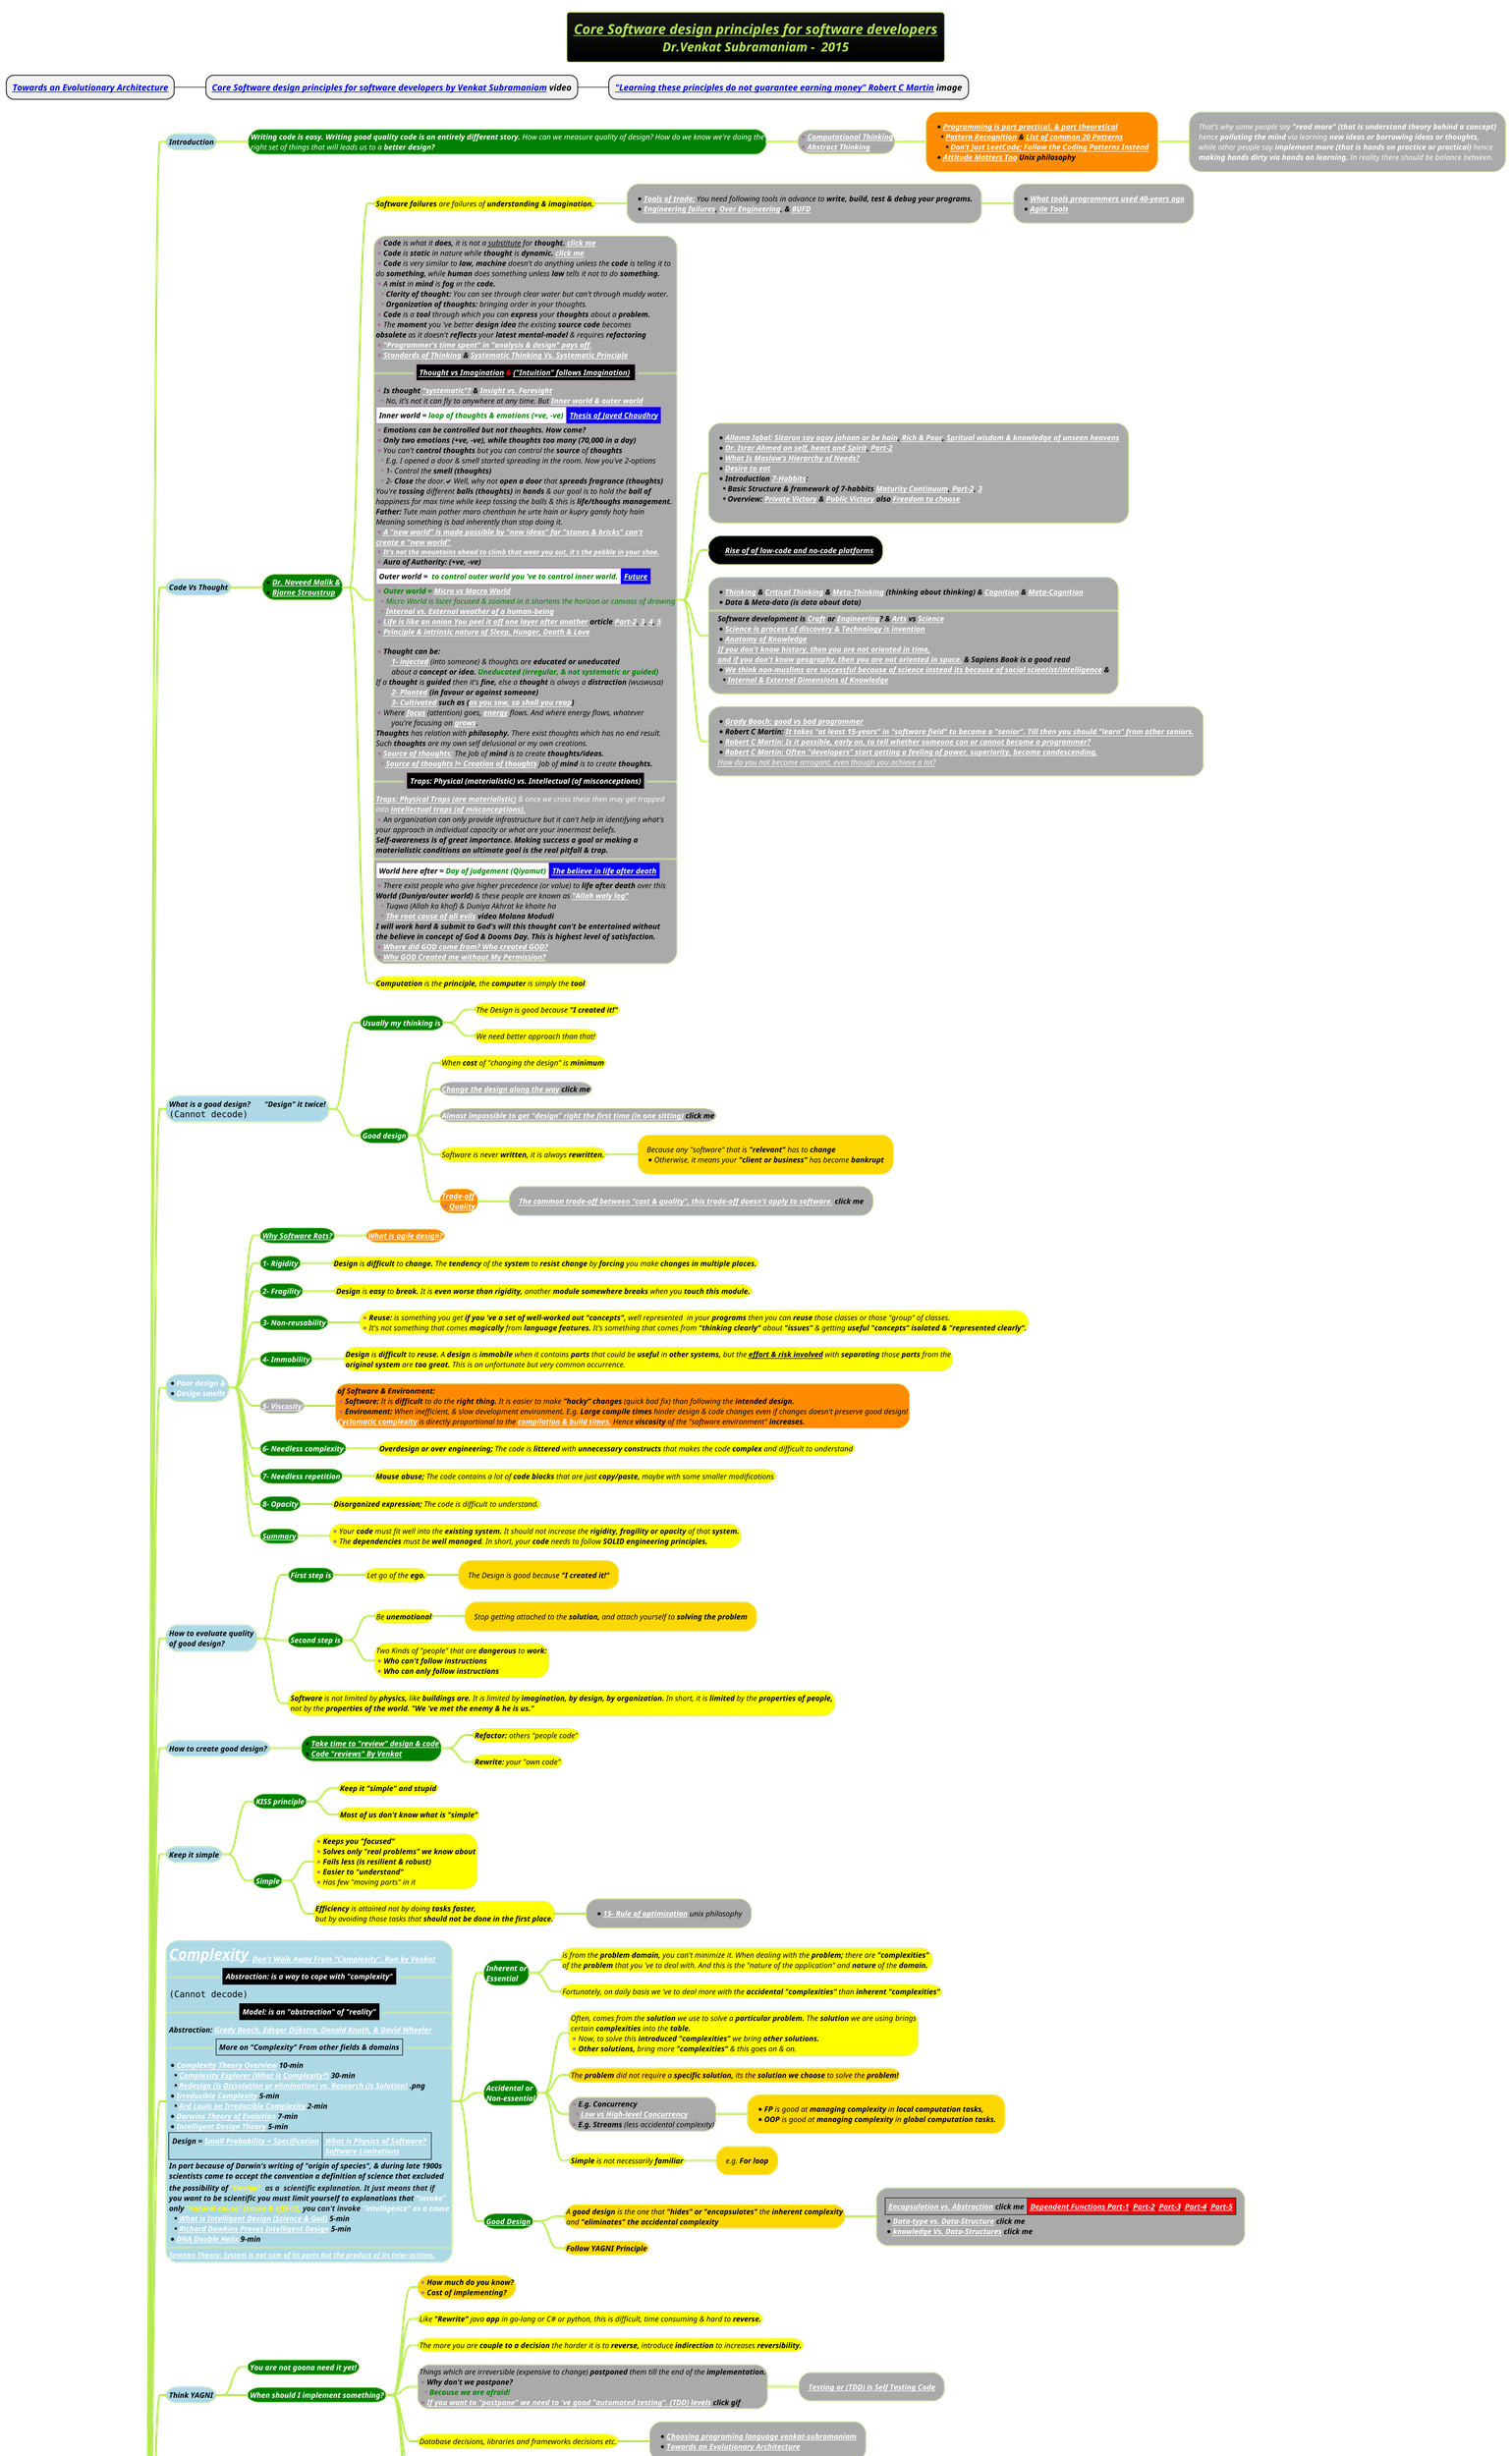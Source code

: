 @startmindmap
title =<i><b><u><size:18>Core Software design principles for software developers \n<i>Dr.Venkat Subramaniam -  2015
* <i><b>[[docs/3-programming-languages/Venkat-Subramaniam/Towards-an-Evolutionary-Architecture.puml Towards an Evolutionary Architecture]]
** <i><b>[[https://www.youtube.com/watch?v=llGgO74uXMI&ab_channel=Devoxx Core Software design principles for software developers by Venkat Subramaniam]] video
*** <i><b>[[docs/3-programming-languages/Venkat-Subramaniam/images/img_59.png "Learning these principles do not guarantee earning money" Robert C Martin]] image

!theme hacker
'let it stay white, you can change it to yellow if needed or green or some clear color
skinparam hyperlinkColor white

*[#darkblue] <color #white><i>Core Software design \n<color #white><i>principles for software \n<color #white><i>developers\n<img:images/img_254.png{scale=.246}>
**[#lightblue] <i><color #black><size:12>Introduction
***[#green]:<i><color #white><size:12>**Writing code is easy. Writing good quality code is an entirely different story.** How can we measure quality of design? How do we know we're doing the
<i><color #white><size:12>right set of things that will leads us to a <b>better design?;
****[#a] *<i><color #black><size:12><b>[[docs/3-programming-languages/Venkat-Subramaniam/images/img_268.png Computational Thinking]] \n*<i><color #black><size:12><b>[[docs/1-Requirement-Engineering/Abstract-Thinking.puml Abstract Thinking]]
*****[#darkorange]:*<i><color #black><size:12><b>[[docs/3-programming-languages/Venkat-Subramaniam/images/img_268.png Programming is part practical, & part theoretical]]
**<i><color #black><size:12><b>[[docs/3-programming-languages/Venkat-Subramaniam/images/img_620.png Pattern Recognition]] & [[docs/3-programming-languages/Venkat-Subramaniam/images/img_621.png List of common 20 Patterns]]
***<i><color #black><size:12><b>[[https://levelup.gitconnected.com/dont-just-leetcode-follow-the-coding-patterns-instead-4beb6a197fdb Don’t Just LeetCode; Follow the Coding Patterns Instead]]
*<i><color #black><size:12><b>[[docs/3-programming-languages/Venkat-Subramaniam/images/img_285.png Attitude Matters Too]] Unix philosophy;
******[#a]:<i><color #white><size:12>That's why some people say <b>"read more" (that is understand theory behind a concept)
<i><color #white><size:12>hence **polluting the mind** via learning <b>new ideas or borrowing ideas or thoughts,
<i><color #white><size:12>while other people say **implement more (that is hands on practice or practical)** hence
<i><color #white><size:12>**making hands dirty via hands on learning.** In reality there should be balance between.;

**[#lightblue] <i><color #black><size:12>Code Vs Thought
***[#green] *<i><color #white><size:12><b>[[docs/3-programming-languages/Venkat-Subramaniam/images/img_475.png Dr. Naveed Malik &]] \n*<i><color #white><size:12><b>[[docs/3-programming-languages/Venkat-Subramaniam/images/img_268.png Bjarne Stroustrup]]
****[#yellow] <i><color #black><size:12>**Software failures** are failures of <b>understanding & imagination.

*****[#a]:*<i><color #black><size:12>**[[docs/3-programming-languages/Venkat-Subramaniam/images/img_137.png Tools of trade:]]** You need following tools in advance to <b>write, build, test & debug your programs.
*<i><color #black><size:12><b>[[docs/3-programming-languages/Venkat-Subramaniam/images/img_156.png Engineering failures]], [[docs/3-programming-languages/Venkat-Subramaniam/images/img_530.png Over Engineering]], & [[docs/3-programming-languages/Venkat-Subramaniam/images/img_556.png BUFD]];
******[#a] *<i><color #black><size:12><b>[[docs/3-programming-languages/Venkat-Subramaniam/images/img_284.png What tools programmers used 40-years ago]] \n*<i><color #black><size:12><b>[[docs/3-programming-languages/Venkat-Subramaniam/images/img_467.png Agile Tools]]

****[#a]:*<i><color #black><size:12>**Code** is what it **does,** it is not a <U>substitute</u> for <b>thought. [[docs/3-programming-languages/Venkat-Subramaniam/images/img_132.png click me]]
*<i><color #black><size:12>**Code** is **static** in nature while **thought** is <b>dynamic. [[docs/3-programming-languages/Venkat-Subramaniam/images/img_133.png click me]]
*<i><color #black><size:12>**Code** is very similar to **law, machine** doesn't do anything unless the **code** is tellng it to
<i><color #black><size:12>do **something,** while **human** does something unless **law** tells it not to do <b>something.
*<i><color #black><size:12>A **mist** in **mind** is **fog** in the **code.**
**<i><color #black><size:12>**Clarity of thought:** You can see through clear water but can't through muddy water.
**<i><color #black><size:12>**Organization of thoughts:** bringing order in your thoughts.
*<i><color #black><size:12>**Code** is a **tool** through which you can **express** your **thoughts** about a <b>problem.
*<i><color #black><size:12>The **moment** you 've better **design idea** the existing **source code** becomes
<i><color #black><size:12>**obsolete** as it doesn't **reflects** your **latest mental-model** & requires <b>refactoring
*<i><color #black><size:12><b>[[docs/3-programming-languages/Venkat-Subramaniam/images/img_420.png "Programmer's time spent" in "analysis & design" pays off.]]
*<i><color #black><size:12><b>[[https://www.youtube.com/watch?v=wfGhuv3BlTI&list=LL&index=11&pp=gAQBiAQB&ab_channel=SystemsInnovation Standards of Thinking]] & [[docs/3-programming-languages/Venkat-Subramaniam/images/img_515.png Systematic Thinking Vs. Systematic Principle]]
==|<#black><i><color #red><size:12><b>[[docs/3-programming-languages/Venkat-Subramaniam/images/img_526.png Thought vs Imagination]] & [[docs/3-programming-languages/Venkat-Subramaniam/images/img_592.png ("Intuition" follows Imagination)]] |==
*<i><color #black><size:12><b>Is thought [[docs/3-programming-languages/Venkat-Subramaniam/images/img_515.png "systematic"?]] & [[docs/3-programming-languages/Venkat-Subramaniam/images/img_597.png Insight vs. Foresight]]
**<i><color #black><size:12>No, it's not it can fly to anywhere at any time. But <b>[[docs/3-programming-languages/Venkat-Subramaniam/inner-world-vs-outer-world.puml Inner world & outer world]]
|<#white><i><color #black><size:12><b>Inner world = <color #green>loop of thoughts & emotions (+ve, -ve)|<#blue><i><color #white><size:12><b>[[docs/3-programming-languages/Venkat-Subramaniam/images/img_516.png Thesis of Javed Chaudhry]]|
*<i><color #black><size:12><b>Emotions can be controlled but not thoughts. How come?
*<i><color #black><size:12><b>Only two emotions (+ve, -ve), while thoughts too many (70,000 in a day)
*<i><color #black><size:12>You can't **control thoughts** but you can control the **source** of <b>thoughts
**<i><color #black><size:12>E.g. I opened a door & smell started spreading in the room. Now you've 2-options
**<i><color #black><size:12>1- Control the <b>smell (thoughts)
**<i><color #black><size:12>2- **Close** the door.<&check> Well, why not **open a door** that <b>spreads fragrance (thoughts)
<i><color #black><size:12>You're **tossing** different **balls (thoughts)** in **hands** & our goal is to hold the <b>ball of
<i><color #black><size:12>happiness for max time while keep tossing the balls & this is <b>life/thoughs management.
<i><color #black><size:12>**Father:** Tute main pather maro chenthain he urte hain or kupry gandy hoty hain
<i><color #black><size:12>Meaning something is bad inherently than stop doing it.
*<i><color #black><size:12><b>[[docs/3-programming-languages/Venkat-Subramaniam/images/img_663.png A "new world" is made possible by "new ideas" for "stones & bricks" can't]]
<i><color #black><size:12><b>[[docs/3-programming-languages/Venkat-Subramaniam/images/img_663.png create a "new world"]]
*<i><color #black><size:11><b>[[docs/3-programming-languages/Venkat-Subramaniam/images/img_662.png It's not the mountains ahead to climb that wear you out, it's the pebble in your shoe.]]
*<i><color #black><size:12><b>Aura of Authority: (+ve, -ve)
|<#white><i><color #black><size:12><b>Outer world = <color #green> to control outer world you 've to <b>control inner world.|<#blue><i><color #white><size:12><b>[[docs/3-programming-languages/Venkat-Subramaniam/images/img_517.png Future]]|
*<i><color #green><size:12>**Outer world =** <b>[[docs/3-programming-languages/Venkat-Subramaniam/Micro-vs-Macro-World.puml Micro vs Macro World]]
**<i><color #green><size:12>Micro World is lazer focused & zoomed in it shortens the horizon or canvass of drawing
**<b><i><color #green><size:12>[[docs/3-programming-languages/Venkat-Subramaniam/images/img_593.png Internal vs. External weather of a human-being]]
*<i><color #black><size:12><b>[[docs/3-programming-languages/Venkat-Subramaniam/Life-is-like-an-onion-You-peel-it-off-one-layer-after-another.adoc Life is like an onion You peel it off one layer after another]] article [[docs/3-programming-languages/Venkat-Subramaniam/images/img_641.png Part-2]], [[docs/3-programming-languages/Venkat-Subramaniam/images/img_642.png 3]], [[docs/3-programming-languages/Venkat-Subramaniam/images/img_643.png 4]], [[docs/3-programming-languages/Venkat-Subramaniam/images/img_644.png 5]]
*<i><color #black><size:12>**[[docs/3-programming-languages/Venkat-Subramaniam/images/img_646.png Principle & intrinsic nature of Sleep, Hunger, Death & Love]]**

*<i><color #black><size:12>**Thought can be:**
<i><color #black><size:12>\t**[[docs/3-programming-languages/Venkat-Subramaniam/images/img_2.jpg 1- injected]]** (into someone) & thoughts are <b>educated or uneducated
<i><color #black><size:12>\tabout a <b>concept or idea. <color #green>Uneducated (irregular, & not systematic or guided)
<i><color #black><size:12>If a **thought** is **guided** then it's **fine,** else a **thought** is always a **distraction** (wuswusa)
<i><color #black><size:12><b>\t[[docs/3-programming-languages/Venkat-Subramaniam/images/img_2.jpg 2- Planted]] (in favour or against someone)
<i><color #black><size:12><b>\t[[docs/3-programming-languages/Venkat-Subramaniam/images/img_2.jpg 3- Cultivated]] such as ([[docs/3-programming-languages/Venkat-Subramaniam/images/img_622.png as you sow, so shall you reap]])
*<i><color #black><size:12>Where **[[docs/3-programming-languages/Venkat-Subramaniam/images/img_660.png focus]]** (attention) goes, **[[docs/3-programming-languages/Venkat-Subramaniam/images/img_660.png energy]]** flows. And where energy flows, whatever
<i><color #black><size:12>\tyou're focusing on <b>[[docs/3-programming-languages/Venkat-Subramaniam/images/img_660.png grows]].
<i><color #black><size:12>**Thoughts** has relation with **philosophy.** There exist thoughts which has no end result.
<i><color #black><size:12>Such **thoughts** are my own self delusional or my own creations.
*<i><color #black><size:12>**[[docs/3-programming-languages/Venkat-Subramaniam/inner-world-vs-outer-world.puml Source of thoughts:]]** The Job of **mind** is to create <b>thoughts/ideas.
**<i><color #black><size:12>**[[docs/3-programming-languages/Venkat-Subramaniam/images/img_513.png Source of thoughts != Creation of thoughts]]** Job of **mind** is to create <b>thoughts.
==|<#black><i><color #white><size:12><b>Traps: Physical (materialistic) vs. Intellectual (of misconceptions)|==
<i><color #white><size:12>**[[docs/3-programming-languages/Venkat-Subramaniam/images/img_350.png Traps: Physical Traps (are materialistic)]]** & once we cross these then may get trapped
<i><color #white><size:12>into <b>[[docs/3-programming-languages/Venkat-Subramaniam/images/img_350.png intellectual traps (of misconceptions).]]
*<i><size:12><color #black>An organization can only provide infrastructure but it can't help in identifying what's
<i><size:12><color #black>your approach in individual capacity or what are your innermost beliefs.
<i><size:12><color #black><b>Self-awareness is of great importance. Making success a goal or making a
<i><size:12><color #black><b>materialistic conditions an ultimate goal is the real pitfall & trap.
====
|<#white><i><color #black><size:12><b>World here after =<color #green> Day of judgement (Qiyamut)|<#blue><i><color #white><size:12><b>[[https://www.youtube.com/watch?v=YWV1A0j69CI&ab_channel=HidayahVictory The believe in life after death]]|
*<i><color #black><size:12>There exist people who give higher precedence (or value) to **life after death** over this
<i><color #black><size:12>**World (Duniya/outer world)** & these people are known as <b>[[docs/3-programming-languages/Venkat-Subramaniam/images/img_563.png "Allah waly log"]]
**<i><color #black><size:12>Tuqwa (Allah ka khof) & Duniya Akhrat ke khaite ha
**<i><color #black><size:12><b>[[https://www.youtube.com/watch?v=CLhHwVy5sZQ&list=LL&index=15&ab_channel=Let%27sExploreOurDeen The root cause of all evils]] video Molana Modudi
<i><color #black><size:12><b>I will work hard & submit to God's will this thought can't be entertained without
<i><color #black><size:12><b>the believe in concept of God & Dooms Day. This is highest level of satisfaction.
*<i><color #black><size:12><b>[[https://www.youtube.com/watch?v=YWV1A0j69CI&ab_channel=HidayahVictory Where did GOD come from? Who created GOD?]]
*<i><color #black><size:12><b>[[https://www.youtube.com/watch?v=5Vt3tPgJkcY&t=246s&ab_channel=HidayahPortal Why GOD Created me without My Permission?]];
*****[#a]:*<i><color #black><size:12><b>[[docs/3-programming-languages/Venkat-Subramaniam/images/img_647.png Allama Iqbal: Sitaron say agay jahaan or be hain]], [[docs/3-programming-languages/Venkat-Subramaniam/images/img_664.png Rich & Poor]], [[docs/3-programming-languages/Venkat-Subramaniam/images/img_665.png Spritual wisdom & knowledge of unseen heavens]]
*<i><color #black><size:12><b>[[docs/3-programming-languages/Venkat-Subramaniam/images/img_648.png Dr. Israr Ahmed on self, heart and Spirit]], [[docs/3-programming-languages/Venkat-Subramaniam/images/img_649.png Part-2]]
*<i><color #black><size:12><b>[[docs/3-programming-languages/Venkat-Subramaniam/images/img_650.png What Is Maslow’s Hierarchy of Needs?]]
*<i><color #black><size:12><b>[[docs/3-programming-languages/Venkat-Subramaniam/images/img_651.png Desire to eat]]
*<i><color #black><size:12><b>Introduction [[docs/3-programming-languages/Venkat-Subramaniam/images/img_653.png 7-Habbits]]:
**<i><color #black><size:12><b>Basic Structure & framework of 7-habbits [[docs/3-programming-languages/Venkat-Subramaniam/images/img_657.png Maturity Continuum]], [[docs/3-programming-languages/Venkat-Subramaniam/images/img_658.png Part-2]], [[docs/3-programming-languages/Venkat-Subramaniam/images/img_659.png 3]]
**<i><color #black><size:12><b>Overview: [[docs/3-programming-languages/Venkat-Subramaniam/images/img_654.png Private Victory]] & [[docs/3-programming-languages/Venkat-Subramaniam/images/img_655.png Public Victory]] also [[docs/3-programming-languages/Venkat-Subramaniam/images/img_656.png Freedom to choose]]
;

*****[#black] *<i><color #black><size:12><b>[[docs/3-programming-languages/Venkat-Subramaniam/images/img_629.png Rise of of low-code and no-code platforms]]

*****[#a]:*<i><color #black><size:12><b>[[docs/1-Requirement-Engineering/Critical-Thinking.puml Thinking]] & [[docs/1-Requirement-Engineering/Critical-Thinking.puml Critical Thinking]] & [[docs/1-Requirement-Engineering/Critical-Thinking.puml Meta-Thinking]] (thinking about thinking) & [[docs/1-Requirement-Engineering/Critical-Thinking.puml Cognition]] & [[docs/1-Requirement-Engineering/Critical-Thinking.puml Meta-Cognition]]
*<i><color #black><size:12><b>Data & Meta-data (is data about data)
====
<i><color #black><size:12><b>Software development is [[docs/3-programming-languages/Venkat-Subramaniam/images/img_577.png Craft]] or [[docs/3-programming-languages/Venkat-Subramaniam/images/img_576.png Engineering]]? & [[docs/3-programming-languages/Venkat-Subramaniam/images/img_579.png Arts]] vs [[docs/3-programming-languages/Venkat-Subramaniam/images/img_578.png Science]]
*<i><color #black><size:12><b>[[docs/3-programming-languages/Venkat-Subramaniam/images/img_591.png Science is process of discovery & Technology is invention]]
*<i><color #black><size:12><b>[[docs/books/selfanalysis/anatomy-of-knowledge.puml Anatomy of Knowledge]]
<i><color #black><size:12><b>[[docs/3-programming-languages/Venkat-Subramaniam/images/img_594.png If you don't know history, then you are not oriented in time,]]
<i><color #black><size:12><b>[[docs/3-programming-languages/Venkat-Subramaniam/images/img_594.png and if you don't know geography, then you are not oriented in space.]] & Sapiens Book is a good read
*<i><color #black><size:12><b>[[docs/3-programming-languages/Venkat-Subramaniam/images/img_595.png We think non-muslims are successful because of science instead its because of social scientist/intelligence]] &
**<i><color #black><size:12><b>[[docs/3-programming-languages/Venkat-Subramaniam/images/img_595.png Internal & External Dimensions of Knowledge]];

*****[#a]:*<i><color #black><size:12><b>[[docs/3-programming-languages/Venkat-Subramaniam/images/img_134.png Grady Booch: good vs bad programmer]]
*<i><color #black><size:12><b>Robert C Martin: [[docs/3-programming-languages/Venkat-Subramaniam/images/img_146.png It takes "at least 15-years" in "software field" to become a "senior". Till then you should "learn" from other seniors.]]
*<i><color #black><size:12><b>[[docs/3-programming-languages/Venkat-Subramaniam/images/img_135.png Robert C Martin: Is it possible, early on, to tell whether someone can or cannot become a programmer?]]
*<i><color #black><size:12><b>[[docs/3-programming-languages/Venkat-Subramaniam/images/img_136.png Robert C Martin: Often "developers" start getting a feeling of power, superiority, become condescending.]]
<i><color #black><size:12>[[docs/3-programming-languages/Venkat-Subramaniam/images/img_136.png How do you not become arrogant, even though you achieve a lot?]];

****[#yellow] <i><color #black><size:12>**Computation** is the **principle,** the **computer** is simply the <b>tool
**[#lightblue] <i><color #black><size:12>What is a good design? \t "Design" it twice!\n<img:images/img_600.png{scale=.35}>
***[#green] <i><color #white><size:12><b>Usually my thinking is
****[#yellow] <i><color #black><size:12>The Design is good because <b>"I created it!"
****[#yellow] <i><color #black><size:12>We need better approach than that!
***[#green] <i><color #white><size:12><b>Good design
****[#yellow] <i><color #black><size:12>When **cost** of "changing the design" is <b>minimum
****[#a] <b><i><color #black><size:12>[[docs/3-programming-languages/Venkat-Subramaniam/images/img_98.png Change the design along the way]] click me
****[#a] <i><color #black><size:12><b>[[docs/3-programming-languages/Venkat-Subramaniam/images/img_98.png Almost impossible to get "design" right the first time (in one sitting)]] click me
****[#yellow] <i><color #black><size:12>Software is never **written,** it is always <b>rewritten.
*****[#gold] <i><color #black><size:12>Because any "software" that is **"relevant"** has to <b>change\n*<i><color #black><size:12>Otherwise, it means your **"client or business"** has become <b>bankrupt
****[#darkorange] <i><color #white><size:12><b>[[docs/3-programming-languages/Venkat-Subramaniam/images/img_241.png Trade-off]] \n*<i><color #white><size:12><b>[[docs/3-programming-languages/Venkat-Subramaniam/images-reuseable/36-software-architecture-charateristics.png Quality]]
*****[#a] <b><i><color #black><size:12>[[docs/3-programming-languages/Venkat-Subramaniam/images/img_241.png The common trade-off between "cost & quality", this trade-off doesn't apply to software.]] click me

**[#lightblue] *<i><color #white><size:12><b>Poor design &\n*<i><color #white><size:12><b>Design smells
***[#green] <i><color #white><size:12><b>[[docs/3-programming-languages/Venkat-Subramaniam/what-is-agile-design.puml Why Software Rots?]]
****[#darkorange] <i><color #white><size:12><b>[[docs/3-programming-languages/Venkat-Subramaniam/what-is-agile-design.puml What is agile design?]]
***[#green] <i><color #white><size:12><b>1- Rigidity
****[#yellow] <i><color #black><size:12>**Design** is **difficult** to <b>change.</b> The **tendency** of the **system** to **resist change** by **forcing** you make <b>changes in multiple places.
***[#green] <i><color #white><size:12><b>2- Fragility
****[#yellow] <i><color #black><size:12>**Design** is **easy** to <b>break. </b>It is **even worse than rigidity,** another **module somewhere breaks** when you <b>touch this module.
***[#green] <i><color #white><size:12><b>3- Non-reusability
****[#yellow]:*<i><color #black><size:12>**Reuse:** is something you get **if you 've a set of well-worked out "concepts",** well represented  in your **programs** then you can **reuse** those classes or those "group" of classes.
*<i><color #black><size:12>It's not something that comes **magically** from **language features.** It's something that comes from **"thinking clearly"** about **"issues"** & getting <b>useful "concepts" isolated & "represented clearly".;
***[#green] <i><color #white><size:12><b>4- Immobility
****[#yellow]:<i><color #black><size:12>**Design** is **difficult** to <b>reuse.</b> A **design** is **immobile** when it contains **parts** that could be **useful** in **other systems,** but the <u><b>effort & risk involved</b></u> with **separating** those **parts** from the
<i><color #black><size:12>**original system** are **too great.** This is an unfortunate but very common occurrence.;
***[#a] <i><color #white><size:12><b>[[docs/3-programming-languages/Venkat-Subramaniam/images/img_511.png 5- Viscosity]]
****[#darkorange]:<i><color #black><size:12><b>of Software & Environment:
*<i><color #black><size:12>**Software:** It is **difficult** to do the <b>right thing.</b> It is easier to make **”hacky” changes** (quick bad fix) than following the <b>intended design.
*<i><color #black><size:12>**Environment:** When inefficient, & slow development environment. E.g. **Large compile times** hinder design & code changes even if changes doesn't preserve good design!
<i><color #black><size:12>**[[docs/3-programming-languages/Venkat-Subramaniam/images/img_661.png Cyclomatic complexity]]** is directly proportional to the <b>[[docs/3-programming-languages/Venkat-Subramaniam/images/img_661.png compilation & build times.]]</b> Hence **viscosity** of the "software environment" <b>increases.;
***[#green] <i><color #white><size:12><b>6- Needless complexity
****[#yellow] <i><color #black><size:12><b>Overdesign or over engineering;</b> The code is **littered** with **unnecessary constructs** that makes the code **complex** and difficult to understand
***[#green] <i><color #white><size:12><b>7- Needless repetition
****[#yellow] <i><color #black><size:12><b>Mouse abuse;</b> The code contains a lot of **code blocks** that are just **copy/paste,** maybe with some smaller modifications
***[#green] <i><color #white><size:12><b>8- Opacity
****[#yellow] <i><color #black><size:12><b>Disorganized expression;</b> The code is difficult to understand.
***[#green] <i><color #white><size:12><b>[[docs/3-programming-languages/Venkat-Subramaniam/images/img_468.png Summary]]
****[#yellow] *<i><color #black><size:12>Your **code** must fit well into the **existing system.** It should not increase the **rigidity, fragility or opacity** of that <b>system.\n*<i><color #black><size:12>The **dependencies** must be **well managed**. In short, your **code** needs to follow <b>SOLID engineering principles.
**[#lightblue] <i><color #black><size:12>How to evaluate quality\n<i><color #black><size:12>of good design?
***[#green] <i><color #white><size:12><b>First step is
****[#yellow] <i><color #black><size:12>Let go of the <b>ego.
*****[#gold] <i><color #black><size:12>The Design is good because <b>"I created it!"
***[#green] <i><color #white><size:12><b>Second step is
****[#yellow] <i><color #black><size:12>Be <b>unemotional
*****[#gold] <i><color #black><size:12>Stop getting attached to the **solution,** and attach yourself to <b>solving the problem
****[#yellow] <i><color #black><size:12>Two Kinds of "people" that are **dangerous** to <b>work:\n*<b><i><color #black><size:12>Who can't follow instructions \n*<b><i><color #black><size:12>Who can only follow instructions
***[#yellow] <i><color #black><size:12>**Software** is not limited by **physics,** like **buildings are.** It is limited by **imagination, by design, by organization.** In short, it is **limited** by the <b>properties of people,\n<i><color #black><size:12>not by the <b>properties of the world. "We 've met the enemy & he is us."

**[#lightblue] <i><color #black><size:12>How to create good design?
***[#green] *<i><color #white><size:12><b>[[docs/3-programming-languages/Venkat-Subramaniam/images/img_131.png Take time to "review" design & code]] \n*<i><color #white><size:12><b>[[docs/3-programming-languages/Venkat-Subramaniam/Code-Review-you-said.puml Code "reviews" By Venkat]]
****[#yellow] <i><color #black><size:12><b>Refactor:</b> others "people code"
****[#yellow] <i><color #black><size:12><b>Rewrite:</b> your "own code"



**[#lightblue] <i><color #black><size:12>Keep it simple
***[#green] <i><color #white><size:12><b>KISS principle
****[#yellow] <i><color #black><size:12><b>Keep it "simple" and stupid
****[#yellow] <i><color #black><size:12><b>Most of us don't know what is <b>"simple"

***[#green] <i><color #white><size:12><b>Simple
****[#yellow]:*<i><color #black><size:12><b>Keeps you "focused"
*<i><color #black><size:12><b>Solves only "real problems" we know about
*<i><color #black><size:12><b>Fails less (is resilient & robust)
*<i><color #black><size:12><b>Easier to "understand"
*<i><color #black><size:12>Has few "moving parts" in it;

****[#yellow] <i><color #black><size:12><b>Efficiency</b> is attained not by doing <b>tasks faster,\n<i><color #black><size:12>but by avoiding those tasks that <b>should not be done in the first place.
*****[#a] *<i><color #black><size:12>**[[docs/3-programming-languages/Venkat-Subramaniam/Unix-Philosophy.puml 15- Rule of optimization]]** unix philosophy
**[#lightblue]:<i><color #black><size:24>[[docs/3-programming-languages/Venkat-Subramaniam/images/complexity-knowledge-and-Modularity.jpg Complexity]] <size:12>[[docs/3-programming-languages/Venkat-Subramaniam/Do-not-Walk-Away-From-Complexity-Run.puml Don't Walk Away From "Complexity", Run by Venkat]]
==|<#black><b><i><color #white><size:12>Abstraction: is a way to cope with "complexity"|==
<img:images/img_32.png>
==|<#black><i><color #white><size:12>Model: is an "abstraction" of "reality"|==
<i><color #black><size:12>Abstraction: [[docs/3-programming-languages/Venkat-Subramaniam/images/img_617.png Grady Booch, Edsger Dijkstra, Donald Knuth, & David Wheeler]]
==|<i><color #black><size:12>More on "Complexity" From other fields & domains|==
*<i><color #black><size:12>[[https://www.youtube.com/watch?v=i-ladOjo1QA&list=LL&index=13&t=9s Complexity Theory Overview]] 10-min
**<i><color #black><size:12>[[https://www.youtube.com/watch?v=i-ladOjo1QA&list=LL&index=13&t=9s Complexity Explorer (What is Complexity?)]] 30-min
**<i><color #black><size:12>[[docs/3-programming-languages/Venkat-Subramaniam/images/img_514.png Redesign (is Dissolution or elimination) vs. Research (is Solution)]] .png
*<i><color #black><size:12>[[https://www.youtube.com/watch?v=VLlJXn0XOFg&list=LL&index=6&ab_channel=DiscoveryScience Irreducible Complexity]] 5-min
**<i><color #black><size:12>[[https://www.youtube.com/watch?v=Cws74kULQuA&list=LL&index=6&pp=gAQBiAQB&ab_channel=BioLogos Ard Louis on Irreducible Complexity]] 2-min
*<i><color #black><size:12>[[https://www.youtube.com/watch?v=CWtCakPk9eM&list=LL&index=2&t=6s&ab_channel=RandallChristopherNiles Darwins Theory of Evolution]] 7-min
*<i><color #black><size:12>[[https://www.youtube.com/watch?v=NjsIn7yd2x8&list=LL&index=3&t=87s&ab_channel=RandallChristopherNiles Intelligent Design Theory]] 5-min
|<i><color #black><size:12>Design = <color #yellow>[[docs/3-programming-languages/Venkat-Subramaniam/images/img_596.png Small Probability + Specification]]|<i><color #black><size:12>[[docs/3-programming-languages/Venkat-Subramaniam/images/img_239.png What is Physics of Software?]] \n<i><color #black><size:12>[[docs/1-Requirement-Engineering/Software-Limitations.puml Software Limitations]]|
<i><color #black><size:12>In part because of Darwin's writing of "origin of species", & during late 1900s
<i><color #black><size:12>scientists came to accept the convention a definition of science that excluded
<i><color #black><size:12>the possibility of <color #yellow>"Design" </color> <size:12>as a  scientific explanation. It just means that if
<i><color #black><size:12>you want to be scientific you must limit yourself to explanations that <color #white>"invoke"
<i><color #black><size:12>only <color #yellow>"natural cause" (cause & effect), </color><size:12>you can't invoke <color #white>"intelligence" as a cause
**<i><color #black><size:12>[[https://www.youtube.com/watch?v=_5SQE0rp5gI&list=LL&index=3&t=160s&pp=gAQBiAQB&ab_channel=PragerU What is Intelligent Design (Science & God)]] 5-min
**<i><color #black><size:12>[[https://www.youtube.com/watch?v=prFZTMIKOi4&list=LL&index=5&t=254s&ab_channel=VerdantServant Richard Dawkins Proves Intelligent Design]] 5-min
*<i><color #black><size:12>[[https://www.youtube.com/watch?v=NvtvqGdMJbo&list=LL&index=14&ab_channel=RandallChristopherNiles DNA Double Helix]] 9-min
====
<i><color #black><size:11>[[docs/3-programming-languages/Venkat-Subramaniam/images/img_354.png Systems Theory: System is not sum of its parts but the product of its inter-actions.]];

***[#green] <i><color #white><size:12><b>Inherent or\n<i><color #white><size:12><b>Essential
****[#yellow] <i><color #black><size:12>is from the **problem domain,** you can't minimize it. When dealing with the **problem;** there are **"complexities"** \n<i><color #black><size:12>of the **problem** that you 've to deal with. And this is the "nature of the application" and **nature** of the <b>domain.
****[#yellow] <i><color #black><size:12>Fortunately, on daily basis we 've to deal more with the <b>accidental "complexities"</b> than <b>inherent "complexities"
***[#green] <i><color #white><size:12><b>Accidental or\n<i><color #white><size:12><b>Non-essential
****[#yellow]:<i><color #black><size:12>Often, comes from the **solution** we use to solve a **particular problem.** The **solution** we are using brings
<i><color #black><size:12>certain **complexities** into the <b>table.
*<i><color #black><size:12>Now, to solve this **introduced "complexities"** we bring <b>other solutions.
*<i><color #black><size:12>**Other solutions,** bring more **"complexities"** & this goes on & on.;
****[#gold] <i><color #black><size:12>The **problem** did not require a **specific solution,** its the **solution we choose** to solve the <b>problem!
****[#a] *<i><color #black><size:12><b>E.g. Concurrency \n**<i><color #black><size:12><b>[[docs/3-programming-languages/Venkat-Subramaniam/Imperative-vs-Functional-Which-one-to-Choose.puml Low vs High-level Concurrency]] \n*<i><color #black><size:12><b>E.g. Streams </b>(less accidental complexity)
*****[#gold] *<i><color #black><size:12>**FP** is good at **managing complexity** in **local computation tasks,** \n*<i><color #black><size:12>**OOP** is good at **managing complexity** in <b>global computation tasks.
****[#yellow] <i><color #black><size:12>**Simple** is not necessarily <b>familiar
*****[#gold] <i><color #black><size:12>e.g. <b>For loop
***[#green] <i><color #white><size:12><b>[[docs/3-programming-languages/Venkat-Subramaniam/images/img_636.png Good Design]]
****[#gold] <i><color #black><size:12>A **good design** is the one that **"hides" or "encapsulates"** the <b>inherent complexity\n<i><color #black><size:12>and <b>"eliminates" the <b>accidental complexity
*****[#a]:|<b><i><color #black><size:12>[[docs/3-programming-languages/Venkat-Subramaniam/images/img_346.png Encapsulation vs. Abstraction]] click me|<#red><i><color #black><size:12><b>[[docs/3-programming-languages/Venkat-Subramaniam/images/img_495.png Dependent Functions Part-1]], [[docs/3-programming-languages/Venkat-Subramaniam/images/img_496.png Part-2]], [[docs/3-programming-languages/Venkat-Subramaniam/images/img_497.png Part-3]], [[docs/3-programming-languages/Venkat-Subramaniam/images/img_498.png Part-4]], [[docs/3-programming-languages/Venkat-Subramaniam/images/img_499.png Part-5]]|
*<b><i><color #black><size:12>[[docs/3-programming-languages/Venkat-Subramaniam/images/img_346.png Data-type vs. Data-Structure]] click me
*<b><i><color #black><size:12>[[docs/3-programming-languages/Venkat-Subramaniam/images/knowledge-and-data-structure.drawio.png knowledge Vs. Data-Structures]] click me;
****[#gold] <i><color #black><size:12><b>Follow YAGNI Principle
**[#lightblue] <i><color #black><size:12>Think YAGNI
***[#green] <i><color #white><size:12><b>You are not goona need it yet!
***[#green] <i><color #white><size:12><b>When should I implement something?
****[#gold] *<i><color #black><size:12><b>How much do you know? \n*<i><color #black><size:12><b>Cost of implementing?
****[#yellow] <i><color #black><size:12>Like **"Rewrite"** java **app** in go-lang or C# or python, this is difficult, time consuming & hard to <b>reverse.
****[#yellow] <i><color #black><size:12>The more you are **couple to a decision** the harder it is to **reverse,** introduce **indirection** to increases <b>reversibility.
****[#a]:<i><color #black><size:12>Things which are irreversible (expensive to change) **postponed** them till the end of the <b>implementation.
*<b><i><color #black><size:12>Why don't we postpone?
**<b><i><color #green><size:12>Because we are afraid!
*<b><i><color #black><size:12>[[docs/books/1-books-backlog/software-testing/gif/testing.adoc If you want to "postpone" we need to 've good "automated testing". (TDD) levels]] click gif;
*****[#a] <b><i><color #black><size:12>[[docs/3-programming-languages/Venkat-Subramaniam/images/img_614.png Testing or (TDD) is Self Testing Code]]
****[#yellow] <i><color #black><size:12>Database decisions, libraries and frameworks decisions etc.
*****[#a] *<b><i><color #black><size:12>[[docs/3-programming-languages/Venkat-Subramaniam/mixed-paradigms-(the-method-to-madness).puml Choosing programing language venkat-subramaniam]] \n*<i><b>[[docs/3-programming-languages/Venkat-Subramaniam/Towards-an-Evolutionary-Architecture.puml Towards an Evolutionary Architecture]]
****[#darkorange] <i><color #black><size:16>**[[docs/1-Requirement-Engineering/MVP-PoC-and-case-study/Prototyping.puml Prototyping]]** is helpful. \n*<i><color #black><size:12>**[[docs/3-programming-languages/Venkat-Subramaniam/Unix-Philosophy.puml 15- Rule of optimization]]** unix philosophy
****[#yellow] <i><color #black><size:12>**YAGNI principle** is not goona help you, if you 've very <b>poor (slow) feedback loop

**[#lightblue]:<i><color #black><size:18>[[docs/3-programming-languages/Venkat-Subramaniam/images/img_76.png Cohesion]]
*<i><color #black><size:12>[[docs/3-programming-languages/Venkat-Subramaniam/images/img_500.png Part-1]]
*<i><color #black><size:12>[[docs/3-programming-languages/Venkat-Subramaniam/images/img_501.png Part-2]]
*<i><color #black><size:12>[[docs/3-programming-languages/Venkat-Subramaniam/images/img_502.png Part-3]]
*<i><color #black><size:12>[[docs/3-programming-languages/Venkat-Subramaniam/images/img_503.png Part-4]];
***[#green] <i><color #white><size:12><b>Where a piece of code is narrow, "focused"\n<i><color #white><size:12><b>& does one thing & does one thing well!
****[#yellow] <i><color #black><size:12>We want software to change, but not too <b>(expensive to change)
****[#yellow] <i><color #black><size:12>If a "code" is **"cohesive",** it has to <b>change less "frequently"
***[#green] <i><color #white><size:12><b>Like things stay together, and unlike things stay apart
****[#yellow] <i><color #black><size:12>**"Code that deals"** with **database** is different than **"code that deals"** with <b>XML processing
****[#a] <i><color #black><size:12>**"Code that deals"** with **database** is different than **"code that deals"** with <b>[[docs/1-Requirement-Engineering/MVP-PoC-and-case-study/UI-UX.puml UI]] click me
***[#green] <i><color #white><size:12><b>Class-level Principles
****[#yellow] *<i><color #black><size:12>SOLID, GRASP & TDD. **\tClass design patterns:** (Structural, Behavioral & Creational) can be reused
***[#green] <i><color #white><size:12><b>[[docs/3-programming-languages/class-and-package-level-SOLID-Principles.puml Package-level Principles]] <size:9>click me
****[#a] *<i><color #black><size:12>**Cohesion:** CCP, CRP & **Coupling:** REP, SDP, SAP.  **\t[[docs/3-programming-languages/Venkat-Subramaniam/images/img_160.png Modularity design patterns:]]** can be reused
****[#yellow]:*<i><color #black><size:12>If **SOLID principles** tell use how to arrange the **bricks into walls & rooms,** then the **component principles** tell us how to **arrange** the **rooms** into <b>building.
*<i><color #black><size:12>Large software systems, like large buildings, are built out of smaller <b>components.;

**[#lightblue] <i><color #black><size:22>[[docs/3-programming-languages/Venkat-Subramaniam/images/img_240.png Coupling]]\n<img:images/img_154.png{scale=.77}>
***[#green] <i><color #white><size:12><b>is what you depend on
****[#yellow]:*<i><color #black><size:12>Worst form of coupling is <b>inheritance
*<i><color #black><size:12>Try to see if you can remove coupling
*<i><color #black><size:12>"knock out before you mock out";

****[#yellow] <i><color #black><size:12>Can't remove all the <b>dependencies
*****[#gold] <i><color #black><size:12>**"System"** will become so **"stable"** that it won't even <b>run!\n*<i><color #black><size:12>E.g. if all **classes** are **abstract,** then none of them can be <b>instantiated.
******[#a] *<i><color #black><size:12><b>[[docs/3-programming-languages/Venkat-Subramaniam/images/img_354.png "Relationship" among "objects" in a "system"]] \n*<i><color #black><size:12><b>[[docs/3-programming-languages/Venkat-Subramaniam/images/img_346.png Abstraction vs. Encapsulation]] & \n*<i><color #white><size:12><b>[[docs/3-programming-languages/Venkat-Subramaniam/images/knowledge-and-data-structure.drawio.png.png knowledge vs. Data structures]]

***[#green] <b><i><color #white><size:12>Dealing with Coupling
****[#yellow] *<i><color #black><size:12>Get rid of it \n*<i><color #black><size:12>Extremely **loose coupling requires** very **few rules,** but they need to be <b>enforced strictly.
****[#yellow]:<i><color #black><size:12>Make it "loose" instead of <b>tight coupling
==<b><i><color #black><size:14>Tight coupling?==
*<i><color #black><size:12>Depending on a <b>class</b> is <b>tight coupling
*<i><color #black><size:12>Depending on an<b> interface</b> is <b>"loose" coupling;
***[#green] <i><color #white><b><size:12>High Cohesion & Coupling
****[#yellow] <i><color #black><size:12><b>"Good design" has "high cohesion" & "low Coupling"


***[#green]:*<i><color #white><b><size:12>[[docs/3-programming-languages/Venkat-Subramaniam/images/decoupling-has-a-price.drawio.png Exposing the Use-Case (Freedom to choose your exposure)]]
*<i><color #white><b><size:12>[[docs/3-programming-languages/Venkat-Subramaniam/images/decoupling-has-a-price.drawio.png Decoupling has a price price:]]
**<i><color #white><b><size:12>[[docs/3-programming-languages/Venkat-Subramaniam/images/decoupling-has-a-price.drawio.png A lot of "data structures" for a simple "write". When adding "reads", it gets worse.]]
<img:images/img_435.png{scale=1}>
*<i><color #white><b><size:12>[[https://www.youtube.com/watch?v=_kPCbBGRl1o&t=3s&ab_channel=TechGuiders Address binding, Address translation & Memory management (O/S) (10-min video )]]
*<i><color #white><b><size:12>[[docs/3-programming-languages/Venkat-Subramaniam/images/img_127.png Library Types (static vs dynamic) & .DLL hell (click me)]]
|<#grey>|<#grey><i><b><size:12><color:white>Compiler Concept|<#blue><i><b><size:12><color:white>Operating System Concept|
|<#brown><i><b><size:12><color:white>Static |<#grey><i><b><size:12><color:white>Loading |<#blue><i><b><size:12><color:white><i><b><size:12><color:white>Linking (is early binding) \n<i><b><size:12><color:white><i><b><size:12><color:white>\t\t [[https://www.youtube.com/watch?v=eW5he5uFBNM&t=9s&ab_channel=HowTo (5-min video)]] \n<i><b><size:12><color:white>While it interacts with O/S loader, it \n<i><b><size:12><color:white>is primarily a compiler concept as it\n<i><b><size:12><color:white>occurs during "compilation phase" |
|<#purple><i><b><size:12><color:white>Dynamic  |<#grey><i><b><size:12><color:white>Linking (is late binding) \t\t [[https://www.youtube.com/watch?v=eW5he5uFBNM&t=9s&ab_channel=HowTo (5-min video)]] \n<i><b><size:12><color:white>It is more related to O/S's <u>"dynamic linking loader",\n<i><b><size:12><color:white>but decision to create a dynamically linked program\n<i><b><size:12><color:white>is often influenced by "compiler options"|<#blue><i><b><size:12><color:white>Loading \t\t\t[[https://www.youtube.com/watch?v=qfGql6sGlZg&ab_channel=TechGuiders (2-min video)]]|
==<i><color #white><b><size:18>The spectrum of "contract types" from "strict to lose"==
|<#blue><img:images/img_46.png{scale=.85}>|<#blue><i><b><size:12><color:white>[[docs/3-programming-languages/Venkat-Subramaniam/gif/api-architecture-style.adoc API architecture styles & contract gif]] \n\n\n<i><b><size:12><color:white>API (OpenAPI or swagger) \n<i><b><size:12><color:white>APIs Vs. Events \n<i><b><size:12><color:white> Can they coexist? \n<i><b><size:14><color:white>[[https://www.youtube.com/embed/3t7pMx35Reg API First or Event First click me]]|;

****[#a] *<i><color #black><size:12><b>[[docs/3-programming-languages/Venkat-Subramaniam/Monorepo-vs-Microrepo.puml Is monorepo and microrepo is same as monolith and microservices?]]
****[#a] *<i><color #black><size:12><b>[[docs/3-programming-languages/Venkat-Subramaniam/images/img_383.png Latency Number you should know]] & [[docs/3-programming-languages/Venkat-Subramaniam/images/img_384.png Commonly used tech-stack for microservices]] \n*<i><color #black><size:12><b>[[docs/3-programming-languages/Venkat-Subramaniam/images/img_388.png How Data is sent across servers]] & [[docs/3-programming-languages/Venkat-Subramaniam/what-is-api.puml What is an API?]] & [[docs/3-programming-languages/clean-architecture/images/external-interfaces-or-APIs.png What is a webservice?]] & [[docs/3-programming-languages/Venkat-Subramaniam/webservice.puml Webservice]]
****[#a]:*<i><color #black><size:12><b>[[docs/3-programming-languages/Venkat-Subramaniam/gif/types-of-api-testing.adoc Types of API testing]] gif & [[docs/3-programming-languages/Venkat-Subramaniam/gif/api-design-and-security-best-practices.adoc API Design & Security best practices]] gif & [[docs/3-programming-languages/Venkat-Subramaniam/gif/api-architecture-style.adoc API architecture styles & contract]] gif & [[docs/3-programming-languages/Venkat-Subramaniam/gif/bigEndian-little-endian-order.adoc Big Endian Vs. Little Endian order]] gif
*<i><color #black><size:12><b>[[docs/3-programming-languages/Venkat-Subramaniam/gif/message-queues.adoc Message Queue Evolution]] gif;

****[#a]:*<i><color #black><size:12><b>[[docs/3-programming-languages/Venkat-Subramaniam/images/img_360.png Granularity, Unit of deployment & Unit of Reuse]] & [[docs/3-programming-languages/clean-architecture/How-to-Implement-Hexagonal-Architecture.puml Hexagonal Architecture: Structuring a project & the influence of granularity]]
*<i><color #white><size:12><b>[[docs/3-programming-languages/Venkat-Subramaniam/images/img_358.png A "good architecture protects" the majority of the "source code" from those changes. It "leaves" the "decoupling mode open" as an "option" so that]]
|<i><color #white><size:12><b>[[docs/3-programming-languages/Venkat-Subramaniam/images/img_358.png the "large deployments" can use "one mode", whereas "small deployments" can use another.]]|<#red><i><color #black><size:12><b>[[docs/3-programming-languages/architectural-characteristics/large-vs-small-Deployments.puml Large vs. small deployments & Deployment sizes]]|
*<i><color #white><size:12><b>[[docs/3-programming-languages/Venkat-Subramaniam/images/img_358.png What is the best decoupling mode to use? "Dealing" with "service boundaries" where none are needed is a waste of "effort", memory, & cycles.]]
<i><color #white><size:12><b>\t And, yes, I know that the last two are cheap but the first one is not.
**<i><color #black><size:12><b>[[docs/3-programming-languages/Venkat-Subramaniam/images/img_358.png Conclusion: Decoupling mode of a system is one of those things that is likely to change with time.]];
****[#darkorange] <i><color #black><size:12><b>[[docs/3-programming-languages/Venkat-Subramaniam/Architecting-Distributed-Cloud-Apps.puml Distributed Architecture & Cloud apps]]
*****[#a] *<i><color #black><size:12><b>[[docs/3-devops/images/kubernetes.puml "Kuberenetes cluster"]] is good for systems involving "syncrhronous communication" like e.g. "microservices"\n*<i><color #black><size:12><b>[[docs/cloud-computing/AWS-Cloud/serverless.puml "AWS lambda" (Serverless)]] is good in reactive systems involving "asynchronous communication" e.g. EDA
****[#a]:*<i><color #black><size:12><b>[[docs/3-programming-languages/Venkat-Subramaniam/images/img_258.png History of Components]] & [[docs/3-programming-languages/Venkat-Subramaniam/images/img_429.png Heart of CBD]] & [[docs/3-programming-languages/Venkat-Subramaniam/images/img_530.png CBD promotes black-box reuse]] & [[docs/3-programming-languages/Venkat-Subramaniam/images/img_425.png More on "Components"]] & [[docs/3-programming-languages/Venkat-Subramaniam/images/img_377.png Build Tools (Maven)]]
*<i><color #black><b><size:12>Large Scale Software development: [[docs/3-programming-languages/Venkat-Subramaniam/component-based-development-CBD.puml Component Based Development (CBD)]];
****[#yellow]:<i><color #black><size:12>**How do yo decouple one module from another?** That depends on the **level of decoupling you need.** Sometimes simply extracting code
<i><color #black><size:12>into a separate function is enough. More often, it's better to move all the **related code** into a **separate class** & even a separate **source file.**
<i><color #black><size:12>And in extreme cases, you want to put those classes behind <b>polymorphic interfaces.;


****[#a]:*<i><color #black><size:12>**Modules:** are a **new** way of "grouping" <b>codes & data.
*<i><color #black><size:12>**Modularity:** is not an **OOP**  "concept" it's **decoupled** from <b>OOP.
*<i><color #black><size:12><b>[[docs/3-programming-languages/Venkat-Subramaniam/images/img_79.png We need "flexibility" at "joints or layers" of the "system"]] click me
==<i><color #black><size:14><b>How to "organize tests" in "modular" world?==
*<i><color #black><size:12><b>[[docs/3-programming-languages/Venkat-Subramaniam/images/img_155.png Organize tests in modular world]];

*****[#a]:*<i><color #black><size:12><b>[[docs/3-programming-languages/JVM-ecosystem/java/simple-jar-vs-modular-jar.puml Simple .jar vs modular .jar]] click me
*<i><color #black><size:12><b>[[docs/3-programming-languages/JVM-ecosystem/java/java-9-onwards.puml Java-9 onwards]] click me
*<i><color #black><size:12><b>[[docs/3-programming-languages/Venkat-Subramaniam/what-is-modularity-in-java.puml What is modularity in Java]] click me
|<#blue><i><color #white><size:12><b>[[docs/3-programming-languages/Venkat-Subramaniam/module-design-guidelines-(size-and-weight).puml Module Design Guidelines (size & weight)]] click me|;

****[#a]:<i><color #black><size:12>An important <u>**"part of structuring software"**</u> that **SOLID** doesn't cover is <u><b>"how to group classes into packages & components"
<i><color #white><size:12>in a way that makes it **"scale",** both when the
<i><color #black><b><size:12>[[docs/3-programming-languages/Venkat-Subramaniam/images/img_94.png 1- "application itself grows" but also when the number of]] click me
<i><color #pink><b><size:12>[[docs/3-programming-languages/Venkat-Subramaniam/images/img_95.png 2- "teams  & developers" working with the "code" grows.]] click me;

****[#a] <i><color #black><b><size:12>[[docs/3-programming-languages/Venkat-Subramaniam/images/img_109.png How source code (components, .jars, .DLL etc.) gets converted into code?]] Compilation, linking & loading both static & dynamic , & assembling

****[#yellow] <i><color #black><b><size:12>In general:
*****[#darkorange]:<i><color #black><size:12>**Logical design** (classes & packages) impacts <color #white><b> [[docs/3-programming-languages/Venkat-Subramaniam/Towards-an-Evolutionary-Architecture.puml "extensibility"]]
====
*<i><color #black><size:12>**Methods:** one function calling another "function". <b>requires recompilation &  static linking
*<i><color #black><size:12>**Modules:** one function calling another "function". <b>requires no recompilation & supports dynamic linking;
*****[#a]:<i><color #black><size:12>**Physical design** (.jar) impacts <color #white><b>"re-usability & usability"
====
*<i><color #black><size:12>**Components:** "communication" with each other using "socket, shared memory, IPC, mail boxes or message queues"
<i><color #black><size:12> **"components"** are **"linked"** <b>statically or dynamically.</b> E.g. <b>.Jar, DLL, etc.
**<i><color #black><size:12>**Components "Classification":**
|<#white><i><color #green><size:12><b>1- Compile time, |<#grey><i><color #white><size:12><b>In "compiled" languages, "components" are aggregations (collections) of <u>"binary files".|
|<#white><i><color #green><size:12><b>2- Some exist only at link time,|<#blue><i><color #white><size:12><b>In "interpreted" languages, "components" are aggregations of <u>"source files".|
|<#white><i><color #green><size:12><b>3- Some exist only at runtime &|<#grey><i><color #white><size:12><b>In all languages, "components" are the granule of <u>"deployment"|
|<#white><i><color #green><size:12><b>4- Some exist at more than one time.|<#grey> |
*<color #black><size:12><i><b>.War:</b> many ".Jar" inside a <b>.war file;
***[#green]:<i><color #white><b><size:12>[[docs/3-programming-languages/Venkat-Subramaniam/images/img_608.png Boundary Anatomy]]
<i><color #white><b><size:12>[[docs/3-programming-languages/Venkat-Subramaniam/images/img_608.png (structure, framework, composition)]];
****[#darkorange] <i><color #black><size:12>The **<u>"architecture"</u>** of a **<u>"System"</u>** is defined by a <u>**set of "software components"**</u> \n<i><color #black><size:12>& the **[[docs/3-programming-languages/Venkat-Subramaniam/images/img_608.png boundaries]]** that <u><b>separate</u> them. from book "Clean Architecture"
*****[#yellow] <i><color #black><size:12>**1-** Crossing Boundaries. How? use <b>DIP\n<i><color #black><size:12>**2-** Which **data** crosses boundaries? simple <b>DTO's
***[#green] <i><color #white><size:12><b>Many Ways to decouple \n<i><b><color:pink><size:18>"use cases & layers"
****[#gold] <i><color #black><size:12><b>Source level
*****[#darkorange]:*<i><color #black><size:12><b>[[docs/3-programming-languages/Venkat-Subramaniam/images/img_466.png "TDD" can help here]]  & [[docs/3-programming-languages/Venkat-Subramaniam/images/img_616.png 4-Step TDD Experience]]
*<b><i><color #black><size:12>[[docs/3-programming-languages/Venkat-Subramaniam/images/img_614.png Testing or (TDD) is Self Testing Code]];

****[#gold] <i><color #black><size:12><b>Deployment level
*****[#darkorange] <i><color #black><size:12><b>is modular monolith
****[#darkorange] <i><color #black><size:12><b>[[docs/3-programming-languages/Venkat-Subramaniam/Micro-services.puml Service level]]
*****[#a] <i><color #black><size:12><b>[[docs/3-programming-languages/Venkat-Subramaniam/images/img_96.png Decoupling modes (Again)]]
******[#a] <i><color #black><size:12><b>[[docs/3-programming-languages/Venkat-Subramaniam/images/img_130.png The missing advice]]
****[#a]:<i><color #black><size:12>It's not difficult to imagine that a **"System"** that runs comfortably on **"one server"** right now **"might grow"** to the point where some of its **"components"** ought ('ve to) to run
<i><color #black><size:12>on **separate server**. While the **"System"** runs on single server, the **"source-level" decoupling** might be sufficient. Later, however, it might **require decoupling** to
<i><color #black><size:12>**deployable units, or even "services"**. <b>[[docs/3-programming-languages/Venkat-Subramaniam/images/img_54.jpg click me]] & [[a Conway's law]] click me;
***[#green] <i><color #white><b><size:12>[[docs/3-programming-languages/Venkat-Subramaniam/images/img_608.png Software component]] \n<i><color #white><b><size:12>[[docs/3-programming-languages/Venkat-Subramaniam/images/img_608.png boundaries means:]]
****[#darkorange] <i><color #black><size:12>**1- [[docs/3-programming-languages/Venkat-Subramaniam/images/img_608.png Boundary]]** crossing at <b>runtime:\n<i><color #black><size:12> <b>(source code dependencies)
*****[#a]:*<i><color #black><size:12>**Communication** through <b>function calling.
**<i><color #green><size:12><b>f.(o) is same as o.f()
*<i><color #black><size:12>**Communication** is <b>fast & inexpensive
*<i><color #black><size:12>requires <b>[[docs/3-programming-languages/Venkat-Subramaniam/images/img_109.png recompilation & static linking]]
*<i><color #black><size:12>"components" are delivered as <b>source code
|<#blue><i><color #white><size:12>function calling is on "same" <b>processor & address space|;
******[#yellow] |<img:images/img_48.png{scale=1.05}>|<img:images/img_53.jpg{scale=0.93}>|<img:images/img_49.png{scale=0.72}>|
****[#darkorange] <i><color #black><size:12>**2- Deployment**\n<i><color #black><size:12><b>component [[docs/3-programming-languages/Venkat-Subramaniam/images/img_608.png boundary]]
*****[#a]:*<i><color #black><size:12>**Communication** through <b>function calling
*<i><color #black><size:12>**Communication** is <b>fast & inexpensive
*<i><color #black><size:12>requires <b>[[docs/3-programming-languages/Venkat-Subramaniam/images/img_109.png no recompilation & supports dynamic linking]]
**<i><color #black><size:12>**changes** to the **"source code"** in one **module/class** don't
<i><color #black><size:12>     force others to be <b>[[docs/3-programming-languages/Venkat-Subramaniam/Micro-services.puml rebuilt & redeployed.]]
*<i><color #black><size:12>"components" are delivered as <b>.Jar, DLL, .class files in java
|<#blue><i><color #white><size:12>function calling is on "same" <b>processor & address space|;
******[#yellow]:|<#blue><i><color #white><size:12><b>[[docs/3-programming-languages/Venkat-Subramaniam/images/img_278.png Hierarchical Structure Vs. Decomposition]]|<#grey><i><color #white><size:12><b>[[docs/3-programming-languages/Venkat-Subramaniam/images/img_636.png Part-2]]|
|<img:images/img_47.png{scale=1.1}>|<img:images/img_50.png{scale=.99}>|
|<#blue><b><i><size:12>[[http://sunnyday.mit.edu/16.355/parnas-criteria.html Parnas 1972 article click me]]|<#grey><i><size:12><b>[[https://hackernoon.com/how-to-decompose-a-system-into-modules-796bd941f036 Another article]]|;
*******[#a]:<i><color #black><size:12>**[[docs/3-programming-languages/Venkat-Subramaniam/images/complexity-knowledge-and-Modularity.jpg Modularity]]** decreases the **model-code gap** & increases <b>"abstraction"
<img:images/img_53.png{scale=0.8}>
<i><color #black><size:12>Still **cost is higher** because you 've to know about <b>[[docs/3-programming-languages/Venkat-Subramaniam/images/complexity-knowledge-and-Modularity.jpg modularity]] click me
*<i><color #black><size:12><b>[[docs/3-programming-languages/Venkat-Subramaniam/On-the-Criteria-To-Be-Used-in-Decomposing-Systems-into-Modules-by-David-Parnas.puml "On the Criteria To Be Used in Decomposing Systems into Modules" by David Parnas]]
*<i><color #black><size:12><b>[[docs/3-programming-languages/Venkat-Subramaniam/On-the-Criteria-To-Be-Used-in-Decomposing-Systems-into-Modules-by-David-Parnas.puml In discussion of system structure it is easy to confuse the benefits of a]]
<i><color #white><size:12><b>[[docs/3-programming-languages/Venkat-Subramaniam/On-the-Criteria-To-Be-Used-in-Decomposing-Systems-into-Modules-by-David-Parnas.puml "good decomposition" with those of a "hierarchical structure"]].;

****[#darkorange] <i><color #black><size:12>**3- Thread boundary**
*****[#yellow]:<i><color #black><size:12>are not **boundaries** both:
<i><color #black><size:12>**1- Source code dependencies** &
<i><color #black><size:12>**2- Deployment component boundary** can make use of <b>threads.;
******[#a] *<i><color #black><size:12><b>Thread diagram notation reusable[[docs/3-programming-languages/Venkat-Subramaniam/images/img_131.jpg click me]] \n*<i><color #black><size:12><b>[[docs/3-programming-languages/Venkat-Subramaniam/images/img_361.png Program Vs. Process Vs. Thread]] & [[docs/3-programming-languages/Venkat-Subramaniam/gif/coroutine.adoc Thread vs Coroutine]] click me
****[#darkorange] <i><color #black><size:12>**4- Local Process boundary**
*****[#a]:*<b><i><color #black><size:12>[[docs/books/1-books-backlog/operating-system/operating-system.puml local processes "communicate" with each other using "socket, shared memory, IPC, mail boxes or message queues"]]
*<i><color #black><size:12>**Communication** across **local process boundaries** involve:
**<i><color #black><size:12><b>[[docs/books/1-books-backlog/operating-system/operating-system.puml operating system calls, data marshalling & decoding, & inter-process context switches which are moderately expensive]]
*<i><color #black><size:12>**Communication** is <b>fast & expensive
*<i><color #black><size:12>local processes can be <b>[[docs/3-programming-languages/Venkat-Subramaniam/images/img_109.png statically or dynamically linked]] click me
*<i><color #yellow><size:12>**"Components"** are delivered in <b>binary or .Jar, DLL</b> or some equivalent form.
|<#blue><i><color #yellow><size:12>Processes execute on "same" <b>processor or multi-core but "separate address space". [[docs/books/1-books-backlog/operating-system/operating-system.puml click me]]|;
******[#a]:*<i><color #black><size:12><b>[[docs/3-programming-languages/Venkat-Subramaniam/images/img_253.png "Modularity" can be achieved without resorting (alternating) to]]
<i><color #white><size:12><b>[[docs/3-programming-languages/Venkat-Subramaniam/images/img_253.png "process isolation" (separate address space).]]
*<i><color #white><size:12><b>[[docs/3-programming-languages/JVM-ecosystem/OSGi-Framework.puml OSGi-Framework a "dynamic module system" Vs. Java-9 module system]];

****[#darkorange] <i><color #black><size:12><b>[[docs/3-programming-languages/Venkat-Subramaniam/images/img_246.png 5- Services Boundary]] \n*<i><color #black><size:12><b>[[docs/3-programming-languages/Venkat-Subramaniam/images/img_608.png Boundary]]
*****[#yellow]:*<i><color #black><size:12>Service is a <b>process
|<#a><i><color #black><size:12>**"Service"** don't depend upon <b>physical location. \t\t\t [[docs/3-programming-languages/Venkat-Subramaniam/images/img_260.png "Service Configuration" click me]]||
|<#blue><i><color #white><size:12>Two communicating "services" may, or may not, operate in the "same" <b><u>physical processor or multi-core machine.|
|<#white><i><color #black><size:12>The **"services"** assume that all **"communication"** take place <b>over the network.|
*<i><color #black><size:12>**Communication** across **"service boundaries"** are very **slow** compared to <b>function calls;

******[#a]:*<color #black><size:12><b><i>[[docs/3-programming-languages/Venkat-Subramaniam/gif/popular-network-protocols.adoc 8 Popular N/W Protocol]] gif & [[docs/3-programming-languages/Venkat-Subramaniam/images/img_269.png Protocol]] vs [[docs/3-programming-languages/clean-architecture/Difference-between-URI-and-URL.puml URL vs URI]]
*<color #black><size:12><b><i>[[docs/3-programming-languages/Venkat-Subramaniam/images/img_389.png URL vs URI vs URN]]
*<color #black><size:12><b><i>[[docs/3-programming-languages/Venkat-Subramaniam/gif/what-happen-when-you-type-a-URL.adoc What happens when you type a URL]] gif
*<color #black><size:12><b><i>[[docs/3-programming-languages/Venkat-Subramaniam/images/img_382.png What happens when you type a URL in Chrome]]
;
*******[#a] <color #black><size:12><b><i>[[docs/3-devops/images/kubernetes.puml kubernetes]]
******[#yellow] <img:images/img_246.png{scale=.135}>
*******[#yellow] <img:images/img_260.png{scale=.85}>
**[#lightblue] <i><color #black><size:12>Keep it DRY!
***[#green] <i><color #white><b><size:12>Don't Repeat yourself
****[#yellow]:<i><color #black><size:12>Don't duplicate <b>code
====
*<i><color #black><size:12>Every "piece of knowledge" in a "System" should 've <b><u>single unambiguous authoritative representation
*<i><color #black><size:12>It "reduces" the "cost" of "development"
*<i><color #black><size:12>The future you will thank you!
*<i><color #black><size:12><b>Do code refactor!
**<i><color #black><size:12><b>Some tools:
*** <i><color #black><size:12><b>CPD (Copy paste detector)
*** <i><color #black><size:12><b>Simian (means monkey)</b> Detects code if you copy & pasted code at several places;

****[#yellow] <i><color #black><size:12>Don't duplicate <b>effort
*****[#gold] <i><color #black><size:12><b>A cascade change
**[#lightblue] <i><color #black><size:12>Focus on "Single Responsibility Principle"\n*<i><size:12><b>[[docs/3-programming-languages/Venkat-Subramaniam/Unix-Philosophy.puml 2- Rule of Clarity]]
***[#green] <i><color #white><size:12><b>Long Methods
****[#yellow]:<i><color #black><size:12><b>//Comment...

<i><color #black><size:12>Code...

<i><color #black><size:12><b>//Comment...

<i><color #black><size:12>Code...

<i><color #black><size:12><b>//Comment...

<i><color #black><size:12>Code...

<i><color #black><size:12><b>//Comment...

<i><color #black><size:12>Code...;
*****[#gold]:<i><color #black><size:12><b>Long Methods are bad:</b>
*<i><color #black><size:12>Hard to test <b>(TDD)
*<i><color #black><size:12>Hard to read
*<i><color #black><size:12>Hard to remember
*<i><color #black><size:12>Obscured business rules
*<i><color #black><size:12>Hard to <b>reuse
*<i><color #black><size:12>Leads to duplication
*<i><color #black><size:12>many reasons to change
*<i><color #black><size:12>Can't be optimized by anything
*<i><color #black><size:12>Lot of variables...
*<i><color #black><size:12>Not developer friendly
*<i><color #black><size:12><b>Mixed levels
*<i><color #black><size:12>Obsolete comments
*<i><color #black><size:12>Hard to debug <b>(victim);
******[#yellow] <i><color #black><size:12><b>Opposite of:\n*<i><color #black><size:12><b>High Cohesion\n*<i><color #black><size:12><b>Low Coupling
******[#a]:*<i><color #black><size:12><b>[[docs/3-programming-languages/Venkat-Subramaniam/images/img_353.png Method Names]]
*<i><color #black><size:12><b>The declaration of the central data structure (comments on data are usually much more helpful than on algorithms)
<i><color #black><size:12><b>basically, avoid comments.
*<i><color #black><size:12><b>[[docs/3-programming-languages/Venkat-Subramaniam/images/img_636.png Parnas article's reformulation: Criteia to be chosen to decompose a system]]
*<i><color #black><size:12><b>[[docs/3-programming-languages/Venkat-Subramaniam/images/img_495.png Dependent Functions Part-1]], [[docs/3-programming-languages/Venkat-Subramaniam/images/img_496.png Part-2]], [[docs/3-programming-languages/Venkat-Subramaniam/images/img_497.png Part-3]], [[docs/3-programming-languages/Venkat-Subramaniam/images/img_498.png Part-4]], [[docs/3-programming-languages/Venkat-Subramaniam/images/img_499.png Part-5]];

****[#yellow]:<i><color #black><size:12><b>How "long" is a "long method"?
*<i><color #black><size:12><b>The answer is <b>"SLAP"</b> (Single Level of Abstraction)
*<i><color #black><size:12>Don't comment "bad code" instead <b>refactor bad code
*<i><color #black><size:12>Don't comment **"What",** instead <b>comment "Why"
*<i><color #black><size:12>A good code is like a <b>joke
**<i><color #black><size:12>refactor it if it doesnt work;
***[#green] <i><color #white><size:12><b>[[docs/3-programming-languages/Venkat-Subramaniam/images/img_634.png SLAP]]
***[#green] <i><color #white><size:12><b>Compose Method Pattern
****[#gold] <i><color #black><size:12><b>Self documenting code
***[#green] <i><color #white><size:12><b>Violation of (SRP)
****[#gold] <i><color #black><size:12>increases code <b>rigidity, fragility & reuse-ability!
**[#lightblue] <i><color #black><size:12>Don't violate the \n<i><color #black><size:12>Open-Closed Principle (OCP)
***[#green] <i><color #white><size:12><b>"Software module" should be "open" for\n<i><color #white><size:12><b>"extension" but "closed" for "modification"
****[#a] <i><color #black><size:12><b>[[docs/3-programming-languages/Venkat-Subramaniam/images/img_346.png Abstraction]]
****[#darkorange] <i><color #black><size:12><b>[[docs/3-programming-languages/Venkat-Subramaniam/images/img_169.png Polymorphism]]
***[#green] <i><color #white><size:12><b>Two options: to make an "enhancement":
****[#a] <i><color #black><size:12><b>[[docs/3-programming-languages/Venkat-Subramaniam/images/knowledge-and-data-structure.drawio.png 1- Change an existing code]] <size:20><&circle-x>
****[#a] <i><color #black><size:12><b>[[docs/books/1-books-backlog/data-structure-and-algorithm/classes-vs-data-structures.puml 2- Add a small new "module" of code]] <&check>
***[#green] <i><color #white><size:12><b>A class/code can't be "infinitely extensible,"
****[#gold] <i><color #black><size:12>It is only extensible for <b>"what you design for"!
****[#gold] <i><color #black><size:12>Who can make extensible?\n*<i><color #black><size:12>We need to know <b>software & domain knowledge
***[#green] <i><color #white><b><size:12>Three Kinds of people in \n<i><color #white><b><size:12>organization we work with:
****[#yellow] *<i><color #black><size:12><b>People with domain knowledge but no clue of Software design\n*<i><color #black><size:12>Too many in an organization
****[#yellow] *<i><color #black><size:12><b>People with no clue of domain knowledge but with knowledge the Software design\n*<i><color #black><size:12>Too many in an organization
****[#gold] *<i><color #black><size:18><b>People with domain knowledge & also knowledge of the Software design\n*<i><color #black><size:12>Very few in an organization
*****[#a]:|<i><color #black><size:12><b>[[docs/3-programming-languages/Venkat-Subramaniam/images/img_396.png Types of Software Engineers]]|<i><color #black><size:12><b>[[docs/3-programming-languages/Venkat-Subramaniam/images/img_146.png Student, Intern, Professional]]|
*<i><color #black><size:12><b>[[docs/1-business-analyst/client-management/software-house/images/img_2.png What is "People" of 3Ps?]];

***[#green] <i><color #white><size:12><b>Conformance to (OCP)
****[#gold] <i><color #black><size:12>prevents code <b>rigidity, fragility & non-reusebility!
**[#lightblue] <i><color #black><size:12>Keep in mind \n<i><color #black><size:12>Liskov's Substitution Principle
***[#green] <i><color #white><b><size:12>Inheritance overused
****[#gold] *<i><color #black><size:12>Bad thing!
***[#green] <i><color #white><b><size:12>Inheritance should be used \n<i><color #white><b><size:12>only for substitutability
****[#gold] *<i><color #black><size:12>If **an object of B** should be "used" anywhere **an object of of A** is used then use <b>inheritance. \n*<i><color #black><size:12>If **an object of B** should "use" **an object of A**, then use <b>"composition or delegation".
****[#yellow] *<i><color #black><size:12>**Inheritance** demands more from a "developer" than **composition or delegation** does.
****[#yellow]:*<i><color #black><size:12>**Services** of the **derived class** should "require" no more & "promise" no less than the corresponding
<i><color #black><size:12>**"services"** of the <b>base class.
==<i><color #black><b><size:14>Why?==
*<i><color #black><size:12>**Reason:** The "user" of a **base class** should be able to "use" an **instance** of a <b>derived class</b> without
<i><color #black><size:12>knowing the difference.
==<i><color #black><b><size:14>How?==
*<i><color #black><size:12>You & I 've to make sure that we protect it at the <b>"code level."</b> Otherwise design begins to fall apart.
<i><color #black><size:12>And we don't know why it's falling apart.
*<i><color #black><size:12>Violation of the <b>"Liskov's substitution principle"</b> may result in violation of the <b>Open-Closed Principle (OCP);
***[#green] <i><color #white><b><size:12>Good
****[#yellow]:*<i><color #black><size:12>Public vs. protected in base vs. derived class
*<i><color #black><size:12>Derived functions can't throw any new checked exceptions not thrown by the <b>base class (Unless the new exception extends the old one...)
*<i><color #black><size:12>Collection of derived class does not extend from collection of base class.;

****[#yellow]:<i><color #black><size:12>Use **Composition or delegation** instead of **inheritance** unless:
*<i><color #black><size:12>You want <b>substitutability;
***[#green] <i><color #white><b><size:12>Bad
****[#gold]:<b><i><color #black><size:12>Should I violate LSP or should I violate DRY & OCP?
<i><color #black><size:12>If I violate LSP then the user of the class probably is gonna violate <b>OCP.</b> I would rather violate it, then violate myself & force to violate as well
<i><color #black><size:12>the sin is in me I don't want you the part of sin as a user of my class.
==<i><color #black><size:14><b><u>What if I don't had to violate it at all?==
*<i><color #black><size:12>In **Java** you can do it with **Project Lombok** but I'm leaving this for later study.;
**[#lightblue] <i><color #black><size:12>Decouple using the \n<i><color #black><size:12>[[docs/3-programming-languages/Venkat-Subramaniam/Dependency-inversion-principle-DIP.puml Dependency Inversion Principle]]
***[#yellow] <i><color #black><size:12>"Every single line of **code"** that **"uses"** the "**new** keyword" violates <b>"DIP".
***[#green] <i><color #white><b><size:12>A "class" should not "depend" on "another class", they both should\n<i><color #white><b><size:12>'ve to "depend" on an "abstraction" (interface<color:lime>/abstract) class.
****[#yellow] *<i><color #black><size:12>lowers the coupling \n*<i><color #black><b><size:12>Use with caution
*****[#a] *<b><i><color #black><size:12>[[docs/3-programming-languages/Venkat-Subramaniam/images/img_424.png DIP vs. IoC Part-1]], [[docs/3-programming-languages/Venkat-Subramaniam/images/DIP-and-IoC.drawio.png Part-2]]

****[#a]:*<i><color #black><size:12>**Interface/Abstract class** has its own <b>[[docs/3-programming-languages/Venkat-Subramaniam/images/img_170.png drawback]]
**<b><i><color #black><size:12>[[docs/3-programming-languages/Venkat-Subramaniam/images/img_531.png Explicit vs. Implicit Interface]]
*<i><color #black><size:12><b>[[docs/3-programming-languages/Venkat-Subramaniam/images/img_169.png Runtime Polymorphism]] & its working ([[docs/3-programming-languages/Venkat-Subramaniam/images/img_610.png late binding]]);
*****[#a]:<b><i><color #black><size:12>[[docs/3-programming-languages/Venkat-Subramaniam/images/img_605.png Data Oriented Programming (DOP) Part-1]], [[docs/3-programming-languages/Venkat-Subramaniam/images/img_609.png Part-2]], [[docs/3-programming-languages/Venkat-Subramaniam/images/img_590.png Part-2a]], [[docs/3-programming-languages/Venkat-Subramaniam/images/img_608.png Part-3]], [[docs/3-programming-languages/Venkat-Subramaniam/images/img_611.png Part-4 DOP Principles]], [[docs/3-programming-languages/Venkat-Subramaniam/images/img_615.png Part-5]]
*<b><i><color #black><size:12>[[https://www.youtube.com/watch?v=UQAw3pvZPCY&list=LL&index=13 Data Oriented Programming (DOP) in Java]] 30-min;
****[#yellow]:<i><color #green><size:12>Use more **lambda expressions** as **"implementors"** of
<i><color #black><size:12>the **interface/abstract classes** rather than using the
<i><color #g><size:12>**"anonymous inner classes"** or **"regular classes"**.
<img:images/img_132.jpg{scale=.6}>;
*****[#a] <i><color #black><size:12><b>[[docs/3-programming-languages/Venkat-Subramaniam/images/img_152.png Detailed Lambda syntax click me]]
*****[#a] <i><color #black><size:12><b>[[docs/3-programming-languages/Venkat-Subramaniam/images/img_152.png Design Patterns in the light of modern Java]] venkat-subramaniam
**[#lightblue] <i><color #black><size:12>Keep "interfaces Cohesive" with \n<i><color #black><size:12>"Interface Segregation Principle"
***[#green] <i><color #white><b><size:12>"Code" should not depend on \n<i><color #white><b><size:12>"methods" it doesn't "use"
****[#yellow] <i><color #black><size:12>The **goal** of the **ISP** is to reduce the side-effects of using **"large interfaces"** by breaking them into smaller, more <b>specific interfaces.
****[#yellow] <i><color #black><size:12>Really is **"cohesion", "Single Responsibility Principle" (SRP)** but at the <b>interface-level.
*****[#a] <b><i><color #black><size:12>[[docs/3-programming-languages/Venkat-Subramaniam/images/img_531.png Explicit vs. Implicit Interface]]
**[#lightblue] <i><color #black><size:12>When to apply these principles?
***[#green] <i><color #white><b><size:18>[[docs/3-programming-languages/Venkat-Subramaniam/images/img_544.png 2-Phases]] \n<i><color #white><b><size:18>[[docs/3-programming-languages/Venkat-Subramaniam/images/img_544.png of Design:]]
****[#a]:<i><color #black><size:12>**[[docs/3-programming-languages/Venkat-Subramaniam/images/img_108.png Strategic Design:]]** very high-level design. \t <b>[[docs/3-programming-languages/Venkat-Subramaniam/images/img_636.png Part-2]]
*<i><color #black><size:12>Gives "direction & ideas" <b>to go to.
*<i><color #black><size:12>**SOLID, YAGNI, DRY, & other principles** are used **little bit** during <b>strategic design.;
*****[#a] *<b><i><color #black><size:12>Will add Link here DDD technique & Deep models from DDD \n*<b><i><color #black><size:12>[[docs/3-programming-languages/Venkat-Subramaniam/images/img_612.png Event Storming Technique Part-1]], [[docs/3-programming-languages/Venkat-Subramaniam/images/img_613.png Part-2]]
****[#a]:<i><color #black><size:12>**[[docs/3-programming-languages/Venkat-Subramaniam/images/img_108.png Tactical Design:]]** often low-level design, \t <b>[[docs/3-programming-languages/Venkat-Subramaniam/images/img_636.png Part-2]]
*<i><color #black><size:12>Paves the way to refine those "directions & ideas" into realities of the project
*<i><color #black><size:12>**SOLID, YAGNI, DRY, & other principles** are used **a lot** during <b>tactical design.;
***[#green] <i><color #white><b><size:18>How to apply \n<i><color #white><b><size:18>these principles?
****[#gold] <i><color #black><size:12>Machine Learning <b>"Model" "Testing" is different than <b>(TDD)</b> that is:
*****[#gold] <i><color #black><size:11><b>"Testing" "Model's"
******[#darkorange] <i><color #black><size:12>**1-** Prediction\n<i><color #black><size:12>**2-** Pattern recognition\n<i><color #black><size:12>**3-** Optimization & decision making
****[#yellow] <i><color #black><size:12>**1-** Use as a way to discuss **"among developers",** sit down with "developers" & say \n<i><color #black><size:12>hey if we do this we may **violate LSP or OCP or DIP.** So apply <b>YAGNI & postpone
****[#a]:<i><color #black><size:12>**2-** Use during <b>[[docs/3-programming-languages/Venkat-Subramaniam/images/img_110.png TDD]]. click me
==<i><color #black><size:14><b>[[docs/3-programming-languages/Venkat-Subramaniam/images/img_635.png How?]]==
*<i><color #black><size:12>When start writing **Test cases**, ask "yourself" the following <b>questions:
**<i><color #black><size:12>What does this **"test"** do?
**<i><color #black><size:12>How does this "feels" to "use" this <b>object?
**<i><color #black><size:12>What are the <b>consequences?
***<i><color #black><size:12>Am I increasing coupling when I'm using this particular object?
***<i><color #black><size:12>What is <b>"cohesion"?
****<i><color #black><size:12>What is the **"responsibility"** of the "class" I'm <b>designing?
****<i><color #black><size:12>If I **"use"** this particular **"code"**, am I going to **violate (OCP)** here?
****<i><color #black><size:12>Should I really "use" **DIP** to gain access & **test** this <b>code?
*<b><i><color #black><size:12>[[docs/books/1-books-backlog/data-structure-and-algorithm/classes-vs-data-structures.puml Classes Vs. Data structures]] click me
<img:images/img_44.png{scale=0.81}>
==<i><color #black><size:14><b>UML & BPMN==
*<i><color #black><size:12><b>[[docs/3-programming-languages/Venkat-Subramaniam/images/img_174.png Class Associations]], Only use tools like [[a visual-paradigm]] if your system has more
<i><color #black><size:12><b>than 50-classes.
*<i><color #black><size:12><b>[[docs/2-uml/PlantUML/sequence-diagram/heart-of-sequence-diagram.puml Heart of Sequence diagram]]
**<i><color #black><size:12><b>[[docs/2-uml/PlantUML/sequence-diagram/use-case-table-and-work-products.puml System Level Sequence Diagram (Use Case 2.0 & Work Products)]]
**<i><color #black><size:12><b>[[docs/3-programming-languages/Venkat-Subramaniam/images/img_211.png Sequence Diagram vs Use Case 2.0 vs Activity diagram]]
*<i><color #black><size:12><b>[[docs/2-uml/PlantUML/activity-diagram/activity-diagram-syntax.png Activity Diagram syntax]], [[docs/3-programming-languages/Venkat-Subramaniam/images/img_128.jpg UML diagrams cheatsheet]], [[docs/3-programming-languages/Venkat-Subramaniam/images/img_248.png Keep audience in mind of UML]]
*<i><color #black><size:11><b>[[docs/3-programming-languages/Venkat-Subramaniam/synchronous-system-use-case-modeling.puml Synchronous System Use Case Modeling; <<include>> & <<extends>> relation]] implementation
*<i><color #black><size:10><b>[[docs/3-programming-languages/Venkat-Subramaniam/asynchronous-system-use-case-modeling.puml Asynchronous System (EDA) Use Case Modeling; <<Publish>> & <<Subscribe>> relation]] implementation
*<i><color #black><size:10><b>[[docs/2-uml/UML-component-diagram.puml Component Diagram]] click me

*<i><color #black><size:10><b>[[https://www.youtube.com/watch?v=F6omQ8avp5I&ab_channel=Prayance BPMN]] 7-minute video [[https://www.youtube.com/watch?v=nXImBt_HnNo&t=1114s&ab_channel=VisualParadigm Business Process Modeling with BPMN]] 45-minute video, [[docs/3-programming-languages/Venkat-Subramaniam/images/img_180.png BPMN notes]];

*****[#gold] <img:images/img_433.png>
****[#gold] <i><color #black><size:12>**3-** Micheal Feathers: said In "OOP" we **"encapsulate"** the **"moving parts"**, in "FP" we **"eliminate"** the <b>"moving parts"
**[#lightblue] <i><color #black><size:12>Summary [[docs/3-programming-languages/Venkat-Subramaniam/images/img_55.png click me]]\n<img:images/img_55.png{scale=.16}>
***[#green] <i><color #white><size:12><b>[[docs/3-programming-languages/Venkat-Subramaniam/gif/CAP-BASE-SOLID-KISS.adoc CAP, BASE, SOLID, & KISS]] click gif

@endmindmap
